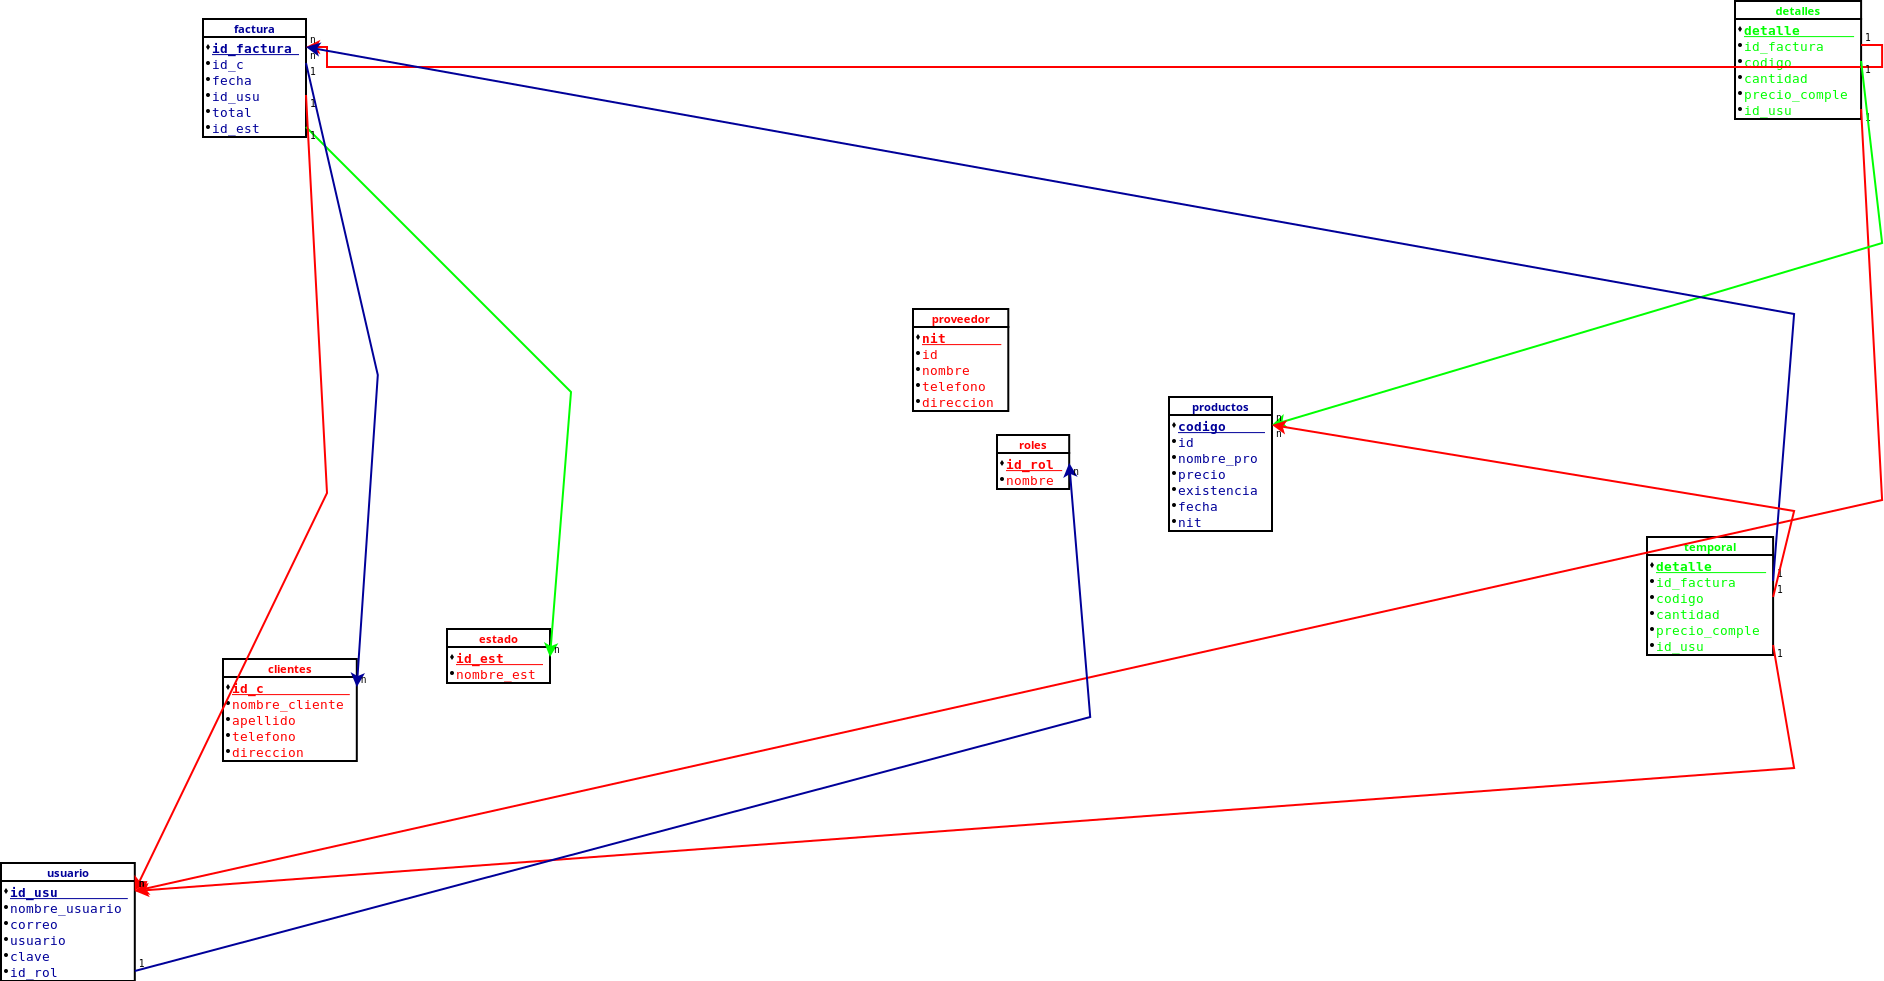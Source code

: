 <?xml version="1.0" encoding="UTF-8"?>
<dia:diagram xmlns:dia="http://www.lysator.liu.se/~alla/dia/">
   <dia:layer name="Background" visible="true" active="true">
      <dia:object type="Database - Table" version="0" id="1"><dia:attribute name="obj_pos">
                <dia:point val="11.1,47"/>
            </dia:attribute>
            <dia:attribute name="obj_bb">
                <dia:rectangle val="11.1,47;9.97,9.2"/>
            </dia:attribute>
            <dia:attribute name="meta">
                <dia:composite type="dict"/>
            </dia:attribute>
            <dia:attribute name="elem_corner">
                <dia:point val="11.1,47"/>
            </dia:attribute>
            <dia:attribute name="elem_width">
                <dia:real val="5.92"/>
            </dia:attribute>
            <dia:attribute name="elem_height">
                <dia:real val="3.5"/>
            </dia:attribute>
            <dia:attribute name="text_colour">
                <dia:color val="#FF0000"/>
            </dia:attribute>
            <dia:attribute name="line_colour">
                <dia:color val="#000000"/>
            </dia:attribute>
            <dia:attribute name="fill_colour">
                <dia:color val="#ffffff"/>
            </dia:attribute>
            <dia:attribute name="line_width">
                <dia:real val="0.1"/>
            </dia:attribute>
            <dia:attribute name="name">
                <dia:string>#clientes#</dia:string>
            </dia:attribute>
            <dia:attribute name="comment">
                <dia:string>##</dia:string>
            </dia:attribute>
            <dia:attribute name="visible_comment">
                <dia:boolean val="false"/>
            </dia:attribute>
            <dia:attribute name="tagging_comment">
                <dia:boolean val="false"/>
            </dia:attribute>
            <dia:attribute name="underline_primary_key">
                <dia:boolean val="true"/>
            </dia:attribute>
            <dia:attribute name="bold_primary_keys">
                <dia:boolean val="true"/>
            </dia:attribute>
            <dia:attribute name="normal_font">
                <dia:font family="monospace" style="0" name="Courier"/>
            </dia:attribute>
            <dia:attribute name="name_font">
                <dia:font family="sans" style="80" name="Helvetica-Bold"/>
            </dia:attribute>
            <dia:attribute name="comment_font">
                <dia:font family="sans" style="0" name="Helvetica"/>
            </dia:attribute>
            <dia:attribute name="normal_font_height">
                <dia:real val="0.8"/>
            </dia:attribute>
            <dia:attribute name="name_font_height">
                <dia:real val="0.7"/>
            </dia:attribute>
            <dia:attribute name="comment_font_height">
                <dia:real val="0.7"/>
            </dia:attribute>         <dia:attribute name="attributes"><dia:composite type="table_attribute">
                    <dia:attribute name="name">
                <dia:string>#id_c#</dia:string>
                </dia:attribute>
                <dia:attribute name="type">
                    <dia:string>##</dia:string>
                </dia:attribute>
                    <dia:attribute name="comment">
                <dia:string>##</dia:string>
                </dia:attribute><dia:attribute name="primary_key">
                    <dia:boolean val="true"/>
                </dia:attribute>
                <dia:attribute name="nullable">
                    <dia:boolean val="false"/>
                </dia:attribute>
                <dia:attribute name="unique">
                    <dia:boolean val="true"/>
                </dia:attribute>
                </dia:composite><dia:composite type="table_attribute">
                    <dia:attribute name="name">
                <dia:string>#nombre_cliente#</dia:string>
                </dia:attribute>
                <dia:attribute name="type">
                    <dia:string>##</dia:string>
                </dia:attribute>
                    <dia:attribute name="comment">
                <dia:string>##</dia:string>
                </dia:attribute><dia:attribute name="primary_key">
                    <dia:boolean val="false"/>
                </dia:attribute>
                <dia:attribute name="nullable">
                    <dia:boolean val="false"/>
                </dia:attribute>
                <dia:attribute name="unique">
                    <dia:boolean val="false"/>
                </dia:attribute>
                </dia:composite><dia:composite type="table_attribute">
                    <dia:attribute name="name">
                <dia:string>#apellido#</dia:string>
                </dia:attribute>
                <dia:attribute name="type">
                    <dia:string>##</dia:string>
                </dia:attribute>
                    <dia:attribute name="comment">
                <dia:string>##</dia:string>
                </dia:attribute><dia:attribute name="primary_key">
                    <dia:boolean val="false"/>
                </dia:attribute>
                <dia:attribute name="nullable">
                    <dia:boolean val="false"/>
                </dia:attribute>
                <dia:attribute name="unique">
                    <dia:boolean val="false"/>
                </dia:attribute>
                </dia:composite><dia:composite type="table_attribute">
                    <dia:attribute name="name">
                <dia:string>#telefono#</dia:string>
                </dia:attribute>
                <dia:attribute name="type">
                    <dia:string>##</dia:string>
                </dia:attribute>
                    <dia:attribute name="comment">
                <dia:string>##</dia:string>
                </dia:attribute><dia:attribute name="primary_key">
                    <dia:boolean val="false"/>
                </dia:attribute>
                <dia:attribute name="nullable">
                    <dia:boolean val="false"/>
                </dia:attribute>
                <dia:attribute name="unique">
                    <dia:boolean val="false"/>
                </dia:attribute>
                </dia:composite><dia:composite type="table_attribute">
                    <dia:attribute name="name">
                <dia:string>#direccion#</dia:string>
                </dia:attribute>
                <dia:attribute name="type">
                    <dia:string>##</dia:string>
                </dia:attribute>
                    <dia:attribute name="comment">
                <dia:string>##</dia:string>
                </dia:attribute><dia:attribute name="primary_key">
                    <dia:boolean val="false"/>
                </dia:attribute>
                <dia:attribute name="nullable">
                    <dia:boolean val="false"/>
                </dia:attribute>
                <dia:attribute name="unique">
                    <dia:boolean val="false"/>
                </dia:attribute>
                </dia:composite></dia:attribute>
      </dia:object>
      <dia:object type="Database - Table" version="0" id="2"><dia:attribute name="obj_pos">
                <dia:point val="86.7,14.1"/>
            </dia:attribute>
            <dia:attribute name="obj_bb">
                <dia:rectangle val="86.7,14.1;9.97,9.2"/>
            </dia:attribute>
            <dia:attribute name="meta">
                <dia:composite type="dict"/>
            </dia:attribute>
            <dia:attribute name="elem_corner">
                <dia:point val="86.7,14.1"/>
            </dia:attribute>
            <dia:attribute name="elem_width">
                <dia:real val="5.92"/>
            </dia:attribute>
            <dia:attribute name="elem_height">
                <dia:real val="3.5"/>
            </dia:attribute>
            <dia:attribute name="text_colour">
                <dia:color val="#00FF00"/>
            </dia:attribute>
            <dia:attribute name="line_colour">
                <dia:color val="#000000"/>
            </dia:attribute>
            <dia:attribute name="fill_colour">
                <dia:color val="#ffffff"/>
            </dia:attribute>
            <dia:attribute name="line_width">
                <dia:real val="0.1"/>
            </dia:attribute>
            <dia:attribute name="name">
                <dia:string>#detalles#</dia:string>
            </dia:attribute>
            <dia:attribute name="comment">
                <dia:string>##</dia:string>
            </dia:attribute>
            <dia:attribute name="visible_comment">
                <dia:boolean val="false"/>
            </dia:attribute>
            <dia:attribute name="tagging_comment">
                <dia:boolean val="false"/>
            </dia:attribute>
            <dia:attribute name="underline_primary_key">
                <dia:boolean val="true"/>
            </dia:attribute>
            <dia:attribute name="bold_primary_keys">
                <dia:boolean val="true"/>
            </dia:attribute>
            <dia:attribute name="normal_font">
                <dia:font family="monospace" style="0" name="Courier"/>
            </dia:attribute>
            <dia:attribute name="name_font">
                <dia:font family="sans" style="80" name="Helvetica-Bold"/>
            </dia:attribute>
            <dia:attribute name="comment_font">
                <dia:font family="sans" style="0" name="Helvetica"/>
            </dia:attribute>
            <dia:attribute name="normal_font_height">
                <dia:real val="0.8"/>
            </dia:attribute>
            <dia:attribute name="name_font_height">
                <dia:real val="0.7"/>
            </dia:attribute>
            <dia:attribute name="comment_font_height">
                <dia:real val="0.7"/>
            </dia:attribute>         <dia:attribute name="attributes"><dia:composite type="table_attribute">
                    <dia:attribute name="name">
                <dia:string>#detalle#</dia:string>
                </dia:attribute>
                <dia:attribute name="type">
                    <dia:string>##</dia:string>
                </dia:attribute>
                    <dia:attribute name="comment">
                <dia:string>##</dia:string>
                </dia:attribute><dia:attribute name="primary_key">
                    <dia:boolean val="true"/>
                </dia:attribute>
                <dia:attribute name="nullable">
                    <dia:boolean val="false"/>
                </dia:attribute>
                <dia:attribute name="unique">
                    <dia:boolean val="true"/>
                </dia:attribute>
                </dia:composite><dia:composite type="table_attribute">
                    <dia:attribute name="name">
                <dia:string>#id_factura#</dia:string>
                </dia:attribute>
                <dia:attribute name="type">
                    <dia:string>##</dia:string>
                </dia:attribute>
                    <dia:attribute name="comment">
                <dia:string>##</dia:string>
                </dia:attribute><dia:attribute name="primary_key">
                    <dia:boolean val="false"/>
                </dia:attribute>
                <dia:attribute name="nullable">
                    <dia:boolean val="false"/>
                </dia:attribute>
                <dia:attribute name="unique">
                    <dia:boolean val="false"/>
                </dia:attribute>
                </dia:composite><dia:composite type="table_attribute">
                    <dia:attribute name="name">
                <dia:string>#codigo#</dia:string>
                </dia:attribute>
                <dia:attribute name="type">
                    <dia:string>##</dia:string>
                </dia:attribute>
                    <dia:attribute name="comment">
                <dia:string>##</dia:string>
                </dia:attribute><dia:attribute name="primary_key">
                    <dia:boolean val="false"/>
                </dia:attribute>
                <dia:attribute name="nullable">
                    <dia:boolean val="false"/>
                </dia:attribute>
                <dia:attribute name="unique">
                    <dia:boolean val="false"/>
                </dia:attribute>
                </dia:composite><dia:composite type="table_attribute">
                    <dia:attribute name="name">
                <dia:string>#cantidad#</dia:string>
                </dia:attribute>
                <dia:attribute name="type">
                    <dia:string>##</dia:string>
                </dia:attribute>
                    <dia:attribute name="comment">
                <dia:string>##</dia:string>
                </dia:attribute><dia:attribute name="primary_key">
                    <dia:boolean val="false"/>
                </dia:attribute>
                <dia:attribute name="nullable">
                    <dia:boolean val="false"/>
                </dia:attribute>
                <dia:attribute name="unique">
                    <dia:boolean val="false"/>
                </dia:attribute>
                </dia:composite><dia:composite type="table_attribute">
                    <dia:attribute name="name">
                <dia:string>#precio_comple#</dia:string>
                </dia:attribute>
                <dia:attribute name="type">
                    <dia:string>##</dia:string>
                </dia:attribute>
                    <dia:attribute name="comment">
                <dia:string>##</dia:string>
                </dia:attribute><dia:attribute name="primary_key">
                    <dia:boolean val="false"/>
                </dia:attribute>
                <dia:attribute name="nullable">
                    <dia:boolean val="false"/>
                </dia:attribute>
                <dia:attribute name="unique">
                    <dia:boolean val="false"/>
                </dia:attribute>
                </dia:composite><dia:composite type="table_attribute">
                    <dia:attribute name="name">
                <dia:string>#id_usu#</dia:string>
                </dia:attribute>
                <dia:attribute name="type">
                    <dia:string>##</dia:string>
                </dia:attribute>
                    <dia:attribute name="comment">
                <dia:string>##</dia:string>
                </dia:attribute><dia:attribute name="primary_key">
                    <dia:boolean val="false"/>
                </dia:attribute>
                <dia:attribute name="nullable">
                    <dia:boolean val="false"/>
                </dia:attribute>
                <dia:attribute name="unique">
                    <dia:boolean val="false"/>
                </dia:attribute>
                </dia:composite></dia:attribute>
      </dia:object>
      <dia:object type="Database - Table" version="0" id="3"><dia:attribute name="obj_pos">
                <dia:point val="22.3,45.5"/>
            </dia:attribute>
            <dia:attribute name="obj_bb">
                <dia:rectangle val="22.3,45.5;9.97,9.2"/>
            </dia:attribute>
            <dia:attribute name="meta">
                <dia:composite type="dict"/>
            </dia:attribute>
            <dia:attribute name="elem_corner">
                <dia:point val="22.3,45.5"/>
            </dia:attribute>
            <dia:attribute name="elem_width">
                <dia:real val="5.92"/>
            </dia:attribute>
            <dia:attribute name="elem_height">
                <dia:real val="3.5"/>
            </dia:attribute>
            <dia:attribute name="text_colour">
                <dia:color val="#FF0000"/>
            </dia:attribute>
            <dia:attribute name="line_colour">
                <dia:color val="#000000"/>
            </dia:attribute>
            <dia:attribute name="fill_colour">
                <dia:color val="#ffffff"/>
            </dia:attribute>
            <dia:attribute name="line_width">
                <dia:real val="0.1"/>
            </dia:attribute>
            <dia:attribute name="name">
                <dia:string>#estado#</dia:string>
            </dia:attribute>
            <dia:attribute name="comment">
                <dia:string>##</dia:string>
            </dia:attribute>
            <dia:attribute name="visible_comment">
                <dia:boolean val="false"/>
            </dia:attribute>
            <dia:attribute name="tagging_comment">
                <dia:boolean val="false"/>
            </dia:attribute>
            <dia:attribute name="underline_primary_key">
                <dia:boolean val="true"/>
            </dia:attribute>
            <dia:attribute name="bold_primary_keys">
                <dia:boolean val="true"/>
            </dia:attribute>
            <dia:attribute name="normal_font">
                <dia:font family="monospace" style="0" name="Courier"/>
            </dia:attribute>
            <dia:attribute name="name_font">
                <dia:font family="sans" style="80" name="Helvetica-Bold"/>
            </dia:attribute>
            <dia:attribute name="comment_font">
                <dia:font family="sans" style="0" name="Helvetica"/>
            </dia:attribute>
            <dia:attribute name="normal_font_height">
                <dia:real val="0.8"/>
            </dia:attribute>
            <dia:attribute name="name_font_height">
                <dia:real val="0.7"/>
            </dia:attribute>
            <dia:attribute name="comment_font_height">
                <dia:real val="0.7"/>
            </dia:attribute>         <dia:attribute name="attributes"><dia:composite type="table_attribute">
                    <dia:attribute name="name">
                <dia:string>#id_est#</dia:string>
                </dia:attribute>
                <dia:attribute name="type">
                    <dia:string>##</dia:string>
                </dia:attribute>
                    <dia:attribute name="comment">
                <dia:string>##</dia:string>
                </dia:attribute><dia:attribute name="primary_key">
                    <dia:boolean val="true"/>
                </dia:attribute>
                <dia:attribute name="nullable">
                    <dia:boolean val="false"/>
                </dia:attribute>
                <dia:attribute name="unique">
                    <dia:boolean val="true"/>
                </dia:attribute>
                </dia:composite><dia:composite type="table_attribute">
                    <dia:attribute name="name">
                <dia:string>#nombre_est#</dia:string>
                </dia:attribute>
                <dia:attribute name="type">
                    <dia:string>##</dia:string>
                </dia:attribute>
                    <dia:attribute name="comment">
                <dia:string>##</dia:string>
                </dia:attribute><dia:attribute name="primary_key">
                    <dia:boolean val="false"/>
                </dia:attribute>
                <dia:attribute name="nullable">
                    <dia:boolean val="false"/>
                </dia:attribute>
                <dia:attribute name="unique">
                    <dia:boolean val="false"/>
                </dia:attribute>
                </dia:composite></dia:attribute>
      </dia:object>
      <dia:object type="Database - Table" version="0" id="4"><dia:attribute name="obj_pos">
                <dia:point val="10.1,15"/>
            </dia:attribute>
            <dia:attribute name="obj_bb">
                <dia:rectangle val="10.1,15;9.97,9.2"/>
            </dia:attribute>
            <dia:attribute name="meta">
                <dia:composite type="dict"/>
            </dia:attribute>
            <dia:attribute name="elem_corner">
                <dia:point val="10.1,15"/>
            </dia:attribute>
            <dia:attribute name="elem_width">
                <dia:real val="5.92"/>
            </dia:attribute>
            <dia:attribute name="elem_height">
                <dia:real val="3.5"/>
            </dia:attribute>
            <dia:attribute name="text_colour">
                <dia:color val="#000099"/>
            </dia:attribute>
            <dia:attribute name="line_colour">
                <dia:color val="#000000"/>
            </dia:attribute>
            <dia:attribute name="fill_colour">
                <dia:color val="#ffffff"/>
            </dia:attribute>
            <dia:attribute name="line_width">
                <dia:real val="0.1"/>
            </dia:attribute>
            <dia:attribute name="name">
                <dia:string>#factura#</dia:string>
            </dia:attribute>
            <dia:attribute name="comment">
                <dia:string>##</dia:string>
            </dia:attribute>
            <dia:attribute name="visible_comment">
                <dia:boolean val="false"/>
            </dia:attribute>
            <dia:attribute name="tagging_comment">
                <dia:boolean val="false"/>
            </dia:attribute>
            <dia:attribute name="underline_primary_key">
                <dia:boolean val="true"/>
            </dia:attribute>
            <dia:attribute name="bold_primary_keys">
                <dia:boolean val="true"/>
            </dia:attribute>
            <dia:attribute name="normal_font">
                <dia:font family="monospace" style="0" name="Courier"/>
            </dia:attribute>
            <dia:attribute name="name_font">
                <dia:font family="sans" style="80" name="Helvetica-Bold"/>
            </dia:attribute>
            <dia:attribute name="comment_font">
                <dia:font family="sans" style="0" name="Helvetica"/>
            </dia:attribute>
            <dia:attribute name="normal_font_height">
                <dia:real val="0.8"/>
            </dia:attribute>
            <dia:attribute name="name_font_height">
                <dia:real val="0.7"/>
            </dia:attribute>
            <dia:attribute name="comment_font_height">
                <dia:real val="0.7"/>
            </dia:attribute>         <dia:attribute name="attributes"><dia:composite type="table_attribute">
                    <dia:attribute name="name">
                <dia:string>#id_factura#</dia:string>
                </dia:attribute>
                <dia:attribute name="type">
                    <dia:string>##</dia:string>
                </dia:attribute>
                    <dia:attribute name="comment">
                <dia:string>##</dia:string>
                </dia:attribute><dia:attribute name="primary_key">
                    <dia:boolean val="true"/>
                </dia:attribute>
                <dia:attribute name="nullable">
                    <dia:boolean val="false"/>
                </dia:attribute>
                <dia:attribute name="unique">
                    <dia:boolean val="true"/>
                </dia:attribute>
                </dia:composite><dia:composite type="table_attribute">
                    <dia:attribute name="name">
                <dia:string>#id_c#</dia:string>
                </dia:attribute>
                <dia:attribute name="type">
                    <dia:string>##</dia:string>
                </dia:attribute>
                    <dia:attribute name="comment">
                <dia:string>##</dia:string>
                </dia:attribute><dia:attribute name="primary_key">
                    <dia:boolean val="false"/>
                </dia:attribute>
                <dia:attribute name="nullable">
                    <dia:boolean val="false"/>
                </dia:attribute>
                <dia:attribute name="unique">
                    <dia:boolean val="false"/>
                </dia:attribute>
                </dia:composite><dia:composite type="table_attribute">
                    <dia:attribute name="name">
                <dia:string>#fecha#</dia:string>
                </dia:attribute>
                <dia:attribute name="type">
                    <dia:string>##</dia:string>
                </dia:attribute>
                    <dia:attribute name="comment">
                <dia:string>##</dia:string>
                </dia:attribute><dia:attribute name="primary_key">
                    <dia:boolean val="false"/>
                </dia:attribute>
                <dia:attribute name="nullable">
                    <dia:boolean val="false"/>
                </dia:attribute>
                <dia:attribute name="unique">
                    <dia:boolean val="false"/>
                </dia:attribute>
                </dia:composite><dia:composite type="table_attribute">
                    <dia:attribute name="name">
                <dia:string>#id_usu#</dia:string>
                </dia:attribute>
                <dia:attribute name="type">
                    <dia:string>##</dia:string>
                </dia:attribute>
                    <dia:attribute name="comment">
                <dia:string>##</dia:string>
                </dia:attribute><dia:attribute name="primary_key">
                    <dia:boolean val="false"/>
                </dia:attribute>
                <dia:attribute name="nullable">
                    <dia:boolean val="false"/>
                </dia:attribute>
                <dia:attribute name="unique">
                    <dia:boolean val="false"/>
                </dia:attribute>
                </dia:composite><dia:composite type="table_attribute">
                    <dia:attribute name="name">
                <dia:string>#total#</dia:string>
                </dia:attribute>
                <dia:attribute name="type">
                    <dia:string>##</dia:string>
                </dia:attribute>
                    <dia:attribute name="comment">
                <dia:string>##</dia:string>
                </dia:attribute><dia:attribute name="primary_key">
                    <dia:boolean val="false"/>
                </dia:attribute>
                <dia:attribute name="nullable">
                    <dia:boolean val="false"/>
                </dia:attribute>
                <dia:attribute name="unique">
                    <dia:boolean val="false"/>
                </dia:attribute>
                </dia:composite><dia:composite type="table_attribute">
                    <dia:attribute name="name">
                <dia:string>#id_est#</dia:string>
                </dia:attribute>
                <dia:attribute name="type">
                    <dia:string>##</dia:string>
                </dia:attribute>
                    <dia:attribute name="comment">
                <dia:string>##</dia:string>
                </dia:attribute><dia:attribute name="primary_key">
                    <dia:boolean val="false"/>
                </dia:attribute>
                <dia:attribute name="nullable">
                    <dia:boolean val="false"/>
                </dia:attribute>
                <dia:attribute name="unique">
                    <dia:boolean val="false"/>
                </dia:attribute>
                </dia:composite></dia:attribute>
      </dia:object>
      <dia:object type="Database - Table" version="0" id="5"><dia:attribute name="obj_pos">
                <dia:point val="58.4,33.9"/>
            </dia:attribute>
            <dia:attribute name="obj_bb">
                <dia:rectangle val="58.4,33.9;9.97,9.2"/>
            </dia:attribute>
            <dia:attribute name="meta">
                <dia:composite type="dict"/>
            </dia:attribute>
            <dia:attribute name="elem_corner">
                <dia:point val="58.4,33.9"/>
            </dia:attribute>
            <dia:attribute name="elem_width">
                <dia:real val="5.92"/>
            </dia:attribute>
            <dia:attribute name="elem_height">
                <dia:real val="3.5"/>
            </dia:attribute>
            <dia:attribute name="text_colour">
                <dia:color val="#000099"/>
            </dia:attribute>
            <dia:attribute name="line_colour">
                <dia:color val="#000000"/>
            </dia:attribute>
            <dia:attribute name="fill_colour">
                <dia:color val="#ffffff"/>
            </dia:attribute>
            <dia:attribute name="line_width">
                <dia:real val="0.1"/>
            </dia:attribute>
            <dia:attribute name="name">
                <dia:string>#productos#</dia:string>
            </dia:attribute>
            <dia:attribute name="comment">
                <dia:string>##</dia:string>
            </dia:attribute>
            <dia:attribute name="visible_comment">
                <dia:boolean val="false"/>
            </dia:attribute>
            <dia:attribute name="tagging_comment">
                <dia:boolean val="false"/>
            </dia:attribute>
            <dia:attribute name="underline_primary_key">
                <dia:boolean val="true"/>
            </dia:attribute>
            <dia:attribute name="bold_primary_keys">
                <dia:boolean val="true"/>
            </dia:attribute>
            <dia:attribute name="normal_font">
                <dia:font family="monospace" style="0" name="Courier"/>
            </dia:attribute>
            <dia:attribute name="name_font">
                <dia:font family="sans" style="80" name="Helvetica-Bold"/>
            </dia:attribute>
            <dia:attribute name="comment_font">
                <dia:font family="sans" style="0" name="Helvetica"/>
            </dia:attribute>
            <dia:attribute name="normal_font_height">
                <dia:real val="0.8"/>
            </dia:attribute>
            <dia:attribute name="name_font_height">
                <dia:real val="0.7"/>
            </dia:attribute>
            <dia:attribute name="comment_font_height">
                <dia:real val="0.7"/>
            </dia:attribute>         <dia:attribute name="attributes"><dia:composite type="table_attribute">
                    <dia:attribute name="name">
                <dia:string>#codigo#</dia:string>
                </dia:attribute>
                <dia:attribute name="type">
                    <dia:string>##</dia:string>
                </dia:attribute>
                    <dia:attribute name="comment">
                <dia:string>##</dia:string>
                </dia:attribute><dia:attribute name="primary_key">
                    <dia:boolean val="true"/>
                </dia:attribute>
                <dia:attribute name="nullable">
                    <dia:boolean val="false"/>
                </dia:attribute>
                <dia:attribute name="unique">
                    <dia:boolean val="true"/>
                </dia:attribute>
                </dia:composite><dia:composite type="table_attribute">
                    <dia:attribute name="name">
                <dia:string>#id#</dia:string>
                </dia:attribute>
                <dia:attribute name="type">
                    <dia:string>##</dia:string>
                </dia:attribute>
                    <dia:attribute name="comment">
                <dia:string>##</dia:string>
                </dia:attribute><dia:attribute name="primary_key">
                    <dia:boolean val="false"/>
                </dia:attribute>
                <dia:attribute name="nullable">
                    <dia:boolean val="false"/>
                </dia:attribute>
                <dia:attribute name="unique">
                    <dia:boolean val="false"/>
                </dia:attribute>
                </dia:composite><dia:composite type="table_attribute">
                    <dia:attribute name="name">
                <dia:string>#nombre_pro#</dia:string>
                </dia:attribute>
                <dia:attribute name="type">
                    <dia:string>##</dia:string>
                </dia:attribute>
                    <dia:attribute name="comment">
                <dia:string>##</dia:string>
                </dia:attribute><dia:attribute name="primary_key">
                    <dia:boolean val="false"/>
                </dia:attribute>
                <dia:attribute name="nullable">
                    <dia:boolean val="false"/>
                </dia:attribute>
                <dia:attribute name="unique">
                    <dia:boolean val="false"/>
                </dia:attribute>
                </dia:composite><dia:composite type="table_attribute">
                    <dia:attribute name="name">
                <dia:string>#precio#</dia:string>
                </dia:attribute>
                <dia:attribute name="type">
                    <dia:string>##</dia:string>
                </dia:attribute>
                    <dia:attribute name="comment">
                <dia:string>##</dia:string>
                </dia:attribute><dia:attribute name="primary_key">
                    <dia:boolean val="false"/>
                </dia:attribute>
                <dia:attribute name="nullable">
                    <dia:boolean val="false"/>
                </dia:attribute>
                <dia:attribute name="unique">
                    <dia:boolean val="false"/>
                </dia:attribute>
                </dia:composite><dia:composite type="table_attribute">
                    <dia:attribute name="name">
                <dia:string>#existencia#</dia:string>
                </dia:attribute>
                <dia:attribute name="type">
                    <dia:string>##</dia:string>
                </dia:attribute>
                    <dia:attribute name="comment">
                <dia:string>##</dia:string>
                </dia:attribute><dia:attribute name="primary_key">
                    <dia:boolean val="false"/>
                </dia:attribute>
                <dia:attribute name="nullable">
                    <dia:boolean val="false"/>
                </dia:attribute>
                <dia:attribute name="unique">
                    <dia:boolean val="false"/>
                </dia:attribute>
                </dia:composite><dia:composite type="table_attribute">
                    <dia:attribute name="name">
                <dia:string>#fecha#</dia:string>
                </dia:attribute>
                <dia:attribute name="type">
                    <dia:string>##</dia:string>
                </dia:attribute>
                    <dia:attribute name="comment">
                <dia:string>##</dia:string>
                </dia:attribute><dia:attribute name="primary_key">
                    <dia:boolean val="false"/>
                </dia:attribute>
                <dia:attribute name="nullable">
                    <dia:boolean val="false"/>
                </dia:attribute>
                <dia:attribute name="unique">
                    <dia:boolean val="false"/>
                </dia:attribute>
                </dia:composite><dia:composite type="table_attribute">
                    <dia:attribute name="name">
                <dia:string>#nit#</dia:string>
                </dia:attribute>
                <dia:attribute name="type">
                    <dia:string>##</dia:string>
                </dia:attribute>
                    <dia:attribute name="comment">
                <dia:string>##</dia:string>
                </dia:attribute><dia:attribute name="primary_key">
                    <dia:boolean val="false"/>
                </dia:attribute>
                <dia:attribute name="nullable">
                    <dia:boolean val="false"/>
                </dia:attribute>
                <dia:attribute name="unique">
                    <dia:boolean val="false"/>
                </dia:attribute>
                </dia:composite></dia:attribute>
      </dia:object>
      <dia:object type="Database - Table" version="0" id="6"><dia:attribute name="obj_pos">
                <dia:point val="45.6,29.5"/>
            </dia:attribute>
            <dia:attribute name="obj_bb">
                <dia:rectangle val="45.6,29.5;9.97,9.2"/>
            </dia:attribute>
            <dia:attribute name="meta">
                <dia:composite type="dict"/>
            </dia:attribute>
            <dia:attribute name="elem_corner">
                <dia:point val="45.6,29.5"/>
            </dia:attribute>
            <dia:attribute name="elem_width">
                <dia:real val="5.92"/>
            </dia:attribute>
            <dia:attribute name="elem_height">
                <dia:real val="3.5"/>
            </dia:attribute>
            <dia:attribute name="text_colour">
                <dia:color val="#FF0000"/>
            </dia:attribute>
            <dia:attribute name="line_colour">
                <dia:color val="#000000"/>
            </dia:attribute>
            <dia:attribute name="fill_colour">
                <dia:color val="#ffffff"/>
            </dia:attribute>
            <dia:attribute name="line_width">
                <dia:real val="0.1"/>
            </dia:attribute>
            <dia:attribute name="name">
                <dia:string>#proveedor#</dia:string>
            </dia:attribute>
            <dia:attribute name="comment">
                <dia:string>##</dia:string>
            </dia:attribute>
            <dia:attribute name="visible_comment">
                <dia:boolean val="false"/>
            </dia:attribute>
            <dia:attribute name="tagging_comment">
                <dia:boolean val="false"/>
            </dia:attribute>
            <dia:attribute name="underline_primary_key">
                <dia:boolean val="true"/>
            </dia:attribute>
            <dia:attribute name="bold_primary_keys">
                <dia:boolean val="true"/>
            </dia:attribute>
            <dia:attribute name="normal_font">
                <dia:font family="monospace" style="0" name="Courier"/>
            </dia:attribute>
            <dia:attribute name="name_font">
                <dia:font family="sans" style="80" name="Helvetica-Bold"/>
            </dia:attribute>
            <dia:attribute name="comment_font">
                <dia:font family="sans" style="0" name="Helvetica"/>
            </dia:attribute>
            <dia:attribute name="normal_font_height">
                <dia:real val="0.8"/>
            </dia:attribute>
            <dia:attribute name="name_font_height">
                <dia:real val="0.7"/>
            </dia:attribute>
            <dia:attribute name="comment_font_height">
                <dia:real val="0.7"/>
            </dia:attribute>         <dia:attribute name="attributes"><dia:composite type="table_attribute">
                    <dia:attribute name="name">
                <dia:string>#nit#</dia:string>
                </dia:attribute>
                <dia:attribute name="type">
                    <dia:string>##</dia:string>
                </dia:attribute>
                    <dia:attribute name="comment">
                <dia:string>##</dia:string>
                </dia:attribute><dia:attribute name="primary_key">
                    <dia:boolean val="true"/>
                </dia:attribute>
                <dia:attribute name="nullable">
                    <dia:boolean val="false"/>
                </dia:attribute>
                <dia:attribute name="unique">
                    <dia:boolean val="true"/>
                </dia:attribute>
                </dia:composite><dia:composite type="table_attribute">
                    <dia:attribute name="name">
                <dia:string>#id#</dia:string>
                </dia:attribute>
                <dia:attribute name="type">
                    <dia:string>##</dia:string>
                </dia:attribute>
                    <dia:attribute name="comment">
                <dia:string>##</dia:string>
                </dia:attribute><dia:attribute name="primary_key">
                    <dia:boolean val="false"/>
                </dia:attribute>
                <dia:attribute name="nullable">
                    <dia:boolean val="false"/>
                </dia:attribute>
                <dia:attribute name="unique">
                    <dia:boolean val="false"/>
                </dia:attribute>
                </dia:composite><dia:composite type="table_attribute">
                    <dia:attribute name="name">
                <dia:string>#nombre#</dia:string>
                </dia:attribute>
                <dia:attribute name="type">
                    <dia:string>##</dia:string>
                </dia:attribute>
                    <dia:attribute name="comment">
                <dia:string>##</dia:string>
                </dia:attribute><dia:attribute name="primary_key">
                    <dia:boolean val="false"/>
                </dia:attribute>
                <dia:attribute name="nullable">
                    <dia:boolean val="false"/>
                </dia:attribute>
                <dia:attribute name="unique">
                    <dia:boolean val="false"/>
                </dia:attribute>
                </dia:composite><dia:composite type="table_attribute">
                    <dia:attribute name="name">
                <dia:string>#telefono#</dia:string>
                </dia:attribute>
                <dia:attribute name="type">
                    <dia:string>##</dia:string>
                </dia:attribute>
                    <dia:attribute name="comment">
                <dia:string>##</dia:string>
                </dia:attribute><dia:attribute name="primary_key">
                    <dia:boolean val="false"/>
                </dia:attribute>
                <dia:attribute name="nullable">
                    <dia:boolean val="false"/>
                </dia:attribute>
                <dia:attribute name="unique">
                    <dia:boolean val="false"/>
                </dia:attribute>
                </dia:composite><dia:composite type="table_attribute">
                    <dia:attribute name="name">
                <dia:string>#direccion#</dia:string>
                </dia:attribute>
                <dia:attribute name="type">
                    <dia:string>##</dia:string>
                </dia:attribute>
                    <dia:attribute name="comment">
                <dia:string>##</dia:string>
                </dia:attribute><dia:attribute name="primary_key">
                    <dia:boolean val="false"/>
                </dia:attribute>
                <dia:attribute name="nullable">
                    <dia:boolean val="false"/>
                </dia:attribute>
                <dia:attribute name="unique">
                    <dia:boolean val="false"/>
                </dia:attribute>
                </dia:composite></dia:attribute>
      </dia:object>
      <dia:object type="Database - Table" version="0" id="7"><dia:attribute name="obj_pos">
                <dia:point val="49.8,35.8"/>
            </dia:attribute>
            <dia:attribute name="obj_bb">
                <dia:rectangle val="49.8,35.8;9.97,9.2"/>
            </dia:attribute>
            <dia:attribute name="meta">
                <dia:composite type="dict"/>
            </dia:attribute>
            <dia:attribute name="elem_corner">
                <dia:point val="49.8,35.8"/>
            </dia:attribute>
            <dia:attribute name="elem_width">
                <dia:real val="5.92"/>
            </dia:attribute>
            <dia:attribute name="elem_height">
                <dia:real val="3.5"/>
            </dia:attribute>
            <dia:attribute name="text_colour">
                <dia:color val="#FF0000"/>
            </dia:attribute>
            <dia:attribute name="line_colour">
                <dia:color val="#000000"/>
            </dia:attribute>
            <dia:attribute name="fill_colour">
                <dia:color val="#ffffff"/>
            </dia:attribute>
            <dia:attribute name="line_width">
                <dia:real val="0.1"/>
            </dia:attribute>
            <dia:attribute name="name">
                <dia:string>#roles#</dia:string>
            </dia:attribute>
            <dia:attribute name="comment">
                <dia:string>##</dia:string>
            </dia:attribute>
            <dia:attribute name="visible_comment">
                <dia:boolean val="false"/>
            </dia:attribute>
            <dia:attribute name="tagging_comment">
                <dia:boolean val="false"/>
            </dia:attribute>
            <dia:attribute name="underline_primary_key">
                <dia:boolean val="true"/>
            </dia:attribute>
            <dia:attribute name="bold_primary_keys">
                <dia:boolean val="true"/>
            </dia:attribute>
            <dia:attribute name="normal_font">
                <dia:font family="monospace" style="0" name="Courier"/>
            </dia:attribute>
            <dia:attribute name="name_font">
                <dia:font family="sans" style="80" name="Helvetica-Bold"/>
            </dia:attribute>
            <dia:attribute name="comment_font">
                <dia:font family="sans" style="0" name="Helvetica"/>
            </dia:attribute>
            <dia:attribute name="normal_font_height">
                <dia:real val="0.8"/>
            </dia:attribute>
            <dia:attribute name="name_font_height">
                <dia:real val="0.7"/>
            </dia:attribute>
            <dia:attribute name="comment_font_height">
                <dia:real val="0.7"/>
            </dia:attribute>         <dia:attribute name="attributes"><dia:composite type="table_attribute">
                    <dia:attribute name="name">
                <dia:string>#id_rol#</dia:string>
                </dia:attribute>
                <dia:attribute name="type">
                    <dia:string>##</dia:string>
                </dia:attribute>
                    <dia:attribute name="comment">
                <dia:string>##</dia:string>
                </dia:attribute><dia:attribute name="primary_key">
                    <dia:boolean val="true"/>
                </dia:attribute>
                <dia:attribute name="nullable">
                    <dia:boolean val="false"/>
                </dia:attribute>
                <dia:attribute name="unique">
                    <dia:boolean val="true"/>
                </dia:attribute>
                </dia:composite><dia:composite type="table_attribute">
                    <dia:attribute name="name">
                <dia:string>#nombre#</dia:string>
                </dia:attribute>
                <dia:attribute name="type">
                    <dia:string>##</dia:string>
                </dia:attribute>
                    <dia:attribute name="comment">
                <dia:string>##</dia:string>
                </dia:attribute><dia:attribute name="primary_key">
                    <dia:boolean val="false"/>
                </dia:attribute>
                <dia:attribute name="nullable">
                    <dia:boolean val="false"/>
                </dia:attribute>
                <dia:attribute name="unique">
                    <dia:boolean val="false"/>
                </dia:attribute>
                </dia:composite></dia:attribute>
      </dia:object>
      <dia:object type="Database - Table" version="0" id="8"><dia:attribute name="obj_pos">
                <dia:point val="82.3,40.9"/>
            </dia:attribute>
            <dia:attribute name="obj_bb">
                <dia:rectangle val="82.3,40.9;9.97,9.2"/>
            </dia:attribute>
            <dia:attribute name="meta">
                <dia:composite type="dict"/>
            </dia:attribute>
            <dia:attribute name="elem_corner">
                <dia:point val="82.3,40.9"/>
            </dia:attribute>
            <dia:attribute name="elem_width">
                <dia:real val="5.92"/>
            </dia:attribute>
            <dia:attribute name="elem_height">
                <dia:real val="3.5"/>
            </dia:attribute>
            <dia:attribute name="text_colour">
                <dia:color val="#00FF00"/>
            </dia:attribute>
            <dia:attribute name="line_colour">
                <dia:color val="#000000"/>
            </dia:attribute>
            <dia:attribute name="fill_colour">
                <dia:color val="#ffffff"/>
            </dia:attribute>
            <dia:attribute name="line_width">
                <dia:real val="0.1"/>
            </dia:attribute>
            <dia:attribute name="name">
                <dia:string>#temporal#</dia:string>
            </dia:attribute>
            <dia:attribute name="comment">
                <dia:string>##</dia:string>
            </dia:attribute>
            <dia:attribute name="visible_comment">
                <dia:boolean val="false"/>
            </dia:attribute>
            <dia:attribute name="tagging_comment">
                <dia:boolean val="false"/>
            </dia:attribute>
            <dia:attribute name="underline_primary_key">
                <dia:boolean val="true"/>
            </dia:attribute>
            <dia:attribute name="bold_primary_keys">
                <dia:boolean val="true"/>
            </dia:attribute>
            <dia:attribute name="normal_font">
                <dia:font family="monospace" style="0" name="Courier"/>
            </dia:attribute>
            <dia:attribute name="name_font">
                <dia:font family="sans" style="80" name="Helvetica-Bold"/>
            </dia:attribute>
            <dia:attribute name="comment_font">
                <dia:font family="sans" style="0" name="Helvetica"/>
            </dia:attribute>
            <dia:attribute name="normal_font_height">
                <dia:real val="0.8"/>
            </dia:attribute>
            <dia:attribute name="name_font_height">
                <dia:real val="0.7"/>
            </dia:attribute>
            <dia:attribute name="comment_font_height">
                <dia:real val="0.7"/>
            </dia:attribute>         <dia:attribute name="attributes"><dia:composite type="table_attribute">
                    <dia:attribute name="name">
                <dia:string>#detalle#</dia:string>
                </dia:attribute>
                <dia:attribute name="type">
                    <dia:string>##</dia:string>
                </dia:attribute>
                    <dia:attribute name="comment">
                <dia:string>##</dia:string>
                </dia:attribute><dia:attribute name="primary_key">
                    <dia:boolean val="true"/>
                </dia:attribute>
                <dia:attribute name="nullable">
                    <dia:boolean val="false"/>
                </dia:attribute>
                <dia:attribute name="unique">
                    <dia:boolean val="true"/>
                </dia:attribute>
                </dia:composite><dia:composite type="table_attribute">
                    <dia:attribute name="name">
                <dia:string>#id_factura#</dia:string>
                </dia:attribute>
                <dia:attribute name="type">
                    <dia:string>##</dia:string>
                </dia:attribute>
                    <dia:attribute name="comment">
                <dia:string>##</dia:string>
                </dia:attribute><dia:attribute name="primary_key">
                    <dia:boolean val="false"/>
                </dia:attribute>
                <dia:attribute name="nullable">
                    <dia:boolean val="false"/>
                </dia:attribute>
                <dia:attribute name="unique">
                    <dia:boolean val="false"/>
                </dia:attribute>
                </dia:composite><dia:composite type="table_attribute">
                    <dia:attribute name="name">
                <dia:string>#codigo#</dia:string>
                </dia:attribute>
                <dia:attribute name="type">
                    <dia:string>##</dia:string>
                </dia:attribute>
                    <dia:attribute name="comment">
                <dia:string>##</dia:string>
                </dia:attribute><dia:attribute name="primary_key">
                    <dia:boolean val="false"/>
                </dia:attribute>
                <dia:attribute name="nullable">
                    <dia:boolean val="false"/>
                </dia:attribute>
                <dia:attribute name="unique">
                    <dia:boolean val="false"/>
                </dia:attribute>
                </dia:composite><dia:composite type="table_attribute">
                    <dia:attribute name="name">
                <dia:string>#cantidad#</dia:string>
                </dia:attribute>
                <dia:attribute name="type">
                    <dia:string>##</dia:string>
                </dia:attribute>
                    <dia:attribute name="comment">
                <dia:string>##</dia:string>
                </dia:attribute><dia:attribute name="primary_key">
                    <dia:boolean val="false"/>
                </dia:attribute>
                <dia:attribute name="nullable">
                    <dia:boolean val="false"/>
                </dia:attribute>
                <dia:attribute name="unique">
                    <dia:boolean val="false"/>
                </dia:attribute>
                </dia:composite><dia:composite type="table_attribute">
                    <dia:attribute name="name">
                <dia:string>#precio_comple#</dia:string>
                </dia:attribute>
                <dia:attribute name="type">
                    <dia:string>##</dia:string>
                </dia:attribute>
                    <dia:attribute name="comment">
                <dia:string>##</dia:string>
                </dia:attribute><dia:attribute name="primary_key">
                    <dia:boolean val="false"/>
                </dia:attribute>
                <dia:attribute name="nullable">
                    <dia:boolean val="false"/>
                </dia:attribute>
                <dia:attribute name="unique">
                    <dia:boolean val="false"/>
                </dia:attribute>
                </dia:composite><dia:composite type="table_attribute">
                    <dia:attribute name="name">
                <dia:string>#id_usu#</dia:string>
                </dia:attribute>
                <dia:attribute name="type">
                    <dia:string>##</dia:string>
                </dia:attribute>
                    <dia:attribute name="comment">
                <dia:string>##</dia:string>
                </dia:attribute><dia:attribute name="primary_key">
                    <dia:boolean val="false"/>
                </dia:attribute>
                <dia:attribute name="nullable">
                    <dia:boolean val="false"/>
                </dia:attribute>
                <dia:attribute name="unique">
                    <dia:boolean val="false"/>
                </dia:attribute>
                </dia:composite></dia:attribute>
      </dia:object>
      <dia:object type="Database - Table" version="0" id="9"><dia:attribute name="obj_pos">
                <dia:point val="0,57.2"/>
            </dia:attribute>
            <dia:attribute name="obj_bb">
                <dia:rectangle val="0,57.2;9.97,9.2"/>
            </dia:attribute>
            <dia:attribute name="meta">
                <dia:composite type="dict"/>
            </dia:attribute>
            <dia:attribute name="elem_corner">
                <dia:point val="0,57.2"/>
            </dia:attribute>
            <dia:attribute name="elem_width">
                <dia:real val="5.92"/>
            </dia:attribute>
            <dia:attribute name="elem_height">
                <dia:real val="3.5"/>
            </dia:attribute>
            <dia:attribute name="text_colour">
                <dia:color val="#000099"/>
            </dia:attribute>
            <dia:attribute name="line_colour">
                <dia:color val="#000000"/>
            </dia:attribute>
            <dia:attribute name="fill_colour">
                <dia:color val="#ffffff"/>
            </dia:attribute>
            <dia:attribute name="line_width">
                <dia:real val="0.1"/>
            </dia:attribute>
            <dia:attribute name="name">
                <dia:string>#usuario#</dia:string>
            </dia:attribute>
            <dia:attribute name="comment">
                <dia:string>##</dia:string>
            </dia:attribute>
            <dia:attribute name="visible_comment">
                <dia:boolean val="false"/>
            </dia:attribute>
            <dia:attribute name="tagging_comment">
                <dia:boolean val="false"/>
            </dia:attribute>
            <dia:attribute name="underline_primary_key">
                <dia:boolean val="true"/>
            </dia:attribute>
            <dia:attribute name="bold_primary_keys">
                <dia:boolean val="true"/>
            </dia:attribute>
            <dia:attribute name="normal_font">
                <dia:font family="monospace" style="0" name="Courier"/>
            </dia:attribute>
            <dia:attribute name="name_font">
                <dia:font family="sans" style="80" name="Helvetica-Bold"/>
            </dia:attribute>
            <dia:attribute name="comment_font">
                <dia:font family="sans" style="0" name="Helvetica"/>
            </dia:attribute>
            <dia:attribute name="normal_font_height">
                <dia:real val="0.8"/>
            </dia:attribute>
            <dia:attribute name="name_font_height">
                <dia:real val="0.7"/>
            </dia:attribute>
            <dia:attribute name="comment_font_height">
                <dia:real val="0.7"/>
            </dia:attribute>         <dia:attribute name="attributes"><dia:composite type="table_attribute">
                    <dia:attribute name="name">
                <dia:string>#id_usu#</dia:string>
                </dia:attribute>
                <dia:attribute name="type">
                    <dia:string>##</dia:string>
                </dia:attribute>
                    <dia:attribute name="comment">
                <dia:string>##</dia:string>
                </dia:attribute><dia:attribute name="primary_key">
                    <dia:boolean val="true"/>
                </dia:attribute>
                <dia:attribute name="nullable">
                    <dia:boolean val="false"/>
                </dia:attribute>
                <dia:attribute name="unique">
                    <dia:boolean val="true"/>
                </dia:attribute>
                </dia:composite><dia:composite type="table_attribute">
                    <dia:attribute name="name">
                <dia:string>#nombre_usuario#</dia:string>
                </dia:attribute>
                <dia:attribute name="type">
                    <dia:string>##</dia:string>
                </dia:attribute>
                    <dia:attribute name="comment">
                <dia:string>##</dia:string>
                </dia:attribute><dia:attribute name="primary_key">
                    <dia:boolean val="false"/>
                </dia:attribute>
                <dia:attribute name="nullable">
                    <dia:boolean val="false"/>
                </dia:attribute>
                <dia:attribute name="unique">
                    <dia:boolean val="false"/>
                </dia:attribute>
                </dia:composite><dia:composite type="table_attribute">
                    <dia:attribute name="name">
                <dia:string>#correo#</dia:string>
                </dia:attribute>
                <dia:attribute name="type">
                    <dia:string>##</dia:string>
                </dia:attribute>
                    <dia:attribute name="comment">
                <dia:string>##</dia:string>
                </dia:attribute><dia:attribute name="primary_key">
                    <dia:boolean val="false"/>
                </dia:attribute>
                <dia:attribute name="nullable">
                    <dia:boolean val="false"/>
                </dia:attribute>
                <dia:attribute name="unique">
                    <dia:boolean val="false"/>
                </dia:attribute>
                </dia:composite><dia:composite type="table_attribute">
                    <dia:attribute name="name">
                <dia:string>#usuario#</dia:string>
                </dia:attribute>
                <dia:attribute name="type">
                    <dia:string>##</dia:string>
                </dia:attribute>
                    <dia:attribute name="comment">
                <dia:string>##</dia:string>
                </dia:attribute><dia:attribute name="primary_key">
                    <dia:boolean val="false"/>
                </dia:attribute>
                <dia:attribute name="nullable">
                    <dia:boolean val="false"/>
                </dia:attribute>
                <dia:attribute name="unique">
                    <dia:boolean val="false"/>
                </dia:attribute>
                </dia:composite><dia:composite type="table_attribute">
                    <dia:attribute name="name">
                <dia:string>#clave#</dia:string>
                </dia:attribute>
                <dia:attribute name="type">
                    <dia:string>##</dia:string>
                </dia:attribute>
                    <dia:attribute name="comment">
                <dia:string>##</dia:string>
                </dia:attribute><dia:attribute name="primary_key">
                    <dia:boolean val="false"/>
                </dia:attribute>
                <dia:attribute name="nullable">
                    <dia:boolean val="false"/>
                </dia:attribute>
                <dia:attribute name="unique">
                    <dia:boolean val="false"/>
                </dia:attribute>
                </dia:composite><dia:composite type="table_attribute">
                    <dia:attribute name="name">
                <dia:string>#id_rol#</dia:string>
                </dia:attribute>
                <dia:attribute name="type">
                    <dia:string>##</dia:string>
                </dia:attribute>
                    <dia:attribute name="comment">
                <dia:string>##</dia:string>
                </dia:attribute><dia:attribute name="primary_key">
                    <dia:boolean val="false"/>
                </dia:attribute>
                <dia:attribute name="nullable">
                    <dia:boolean val="false"/>
                </dia:attribute>
                <dia:attribute name="unique">
                    <dia:boolean val="false"/>
                </dia:attribute>
                </dia:composite></dia:attribute>
      </dia:object>
<dia:object type="Database - Reference" version="0" id="10">
            <dia:attribute name="obj_pos">
                <dia:point val="3.27,18.92"/>
            </dia:attribute>
            <dia:attribute name="obj_bb">
                <dia:rectangle val="2.27,8.717;17.768,18.92"/>
            </dia:attribute>
            <dia:attribute name="meta">
                <dia:composite type="dict"/>
            </dia:attribute>
            <dia:attribute name="orth_points">
                <dia:point val="3.27,18.92"/>
                <dia:point val="2.27,18.92"/>
                <dia:point val="2.27,14.129"/>
                <dia:point val="17.768,14.129"/>
                <dia:point val="17.768,9.338"/>
                <dia:point val="16.768,9.338"/>
            </dia:attribute>
            <dia:attribute name="orth_orient">
                <dia:enum val="0"/>
                <dia:enum val="1"/>
                <dia:enum val="0"/>
                <dia:enum val="1"/>
                <dia:enum val="0"/>
            </dia:attribute>
            <dia:attribute name="orth_autoroute">
                <dia:boolean val="true"/>
            </dia:attribute>
            <dia:attribute name="text_colour">
                <dia:color val="#000000"/>
            </dia:attribute>
            <dia:attribute name="line_colour">
                <dia:color val="#FF0000"/>
            </dia:attribute>
            <dia:attribute name="line_width">
                <dia:real val="0.1"/>
            </dia:attribute>
            <dia:attribute name="line_style">
                <dia:enum val="0"/>
                <dia:real val="1"/>
            </dia:attribute>
            <dia:attribute name="corner_radius">
                <dia:real val="0"/>
            </dia:attribute>
            <dia:attribute name="end_arrow">
                <dia:enum val="22"/>
            </dia:attribute>
            <dia:attribute name="end_arrow_length">
                <dia:real val="0.5"/>
            </dia:attribute>
            <dia:attribute name="end_arrow_width">
                <dia:real val="0.5"/>
            </dia:attribute>
            <dia:attribute name="start_point_desc">
                <dia:string>#1#</dia:string>
            </dia:attribute>
            <dia:attribute name="end_point_desc">
                <dia:string>#n#</dia:string>
            </dia:attribute>
            <dia:attribute name="normal_font">
                <dia:font family="monospace" style="0" name="Courier"/>
            </dia:attribute>
            <dia:attribute name="normal_font_height">
                <dia:real val="0.6"/>
            </dia:attribute>
            <dia:connections>
                <dia:connection handle="0" to="2" connection="15"/>
                <dia:connection handle="1" to="4" connection="13"/>
            </dia:connections>
            </dia:object><dia:object type="Database - Reference" version="0" id="11">
            <dia:attribute name="obj_pos">
                <dia:point val="3.27,18.92"/>
            </dia:attribute>
            <dia:attribute name="obj_bb">
                <dia:rectangle val="2.27,8.717;17.768,18.92"/>
            </dia:attribute>
            <dia:attribute name="meta">
                <dia:composite type="dict"/>
            </dia:attribute>
            <dia:attribute name="orth_points">
                <dia:point val="3.27,18.92"/>
                <dia:point val="2.27,18.92"/>
                <dia:point val="2.27,14.129"/>
                <dia:point val="17.768,14.129"/>
                <dia:point val="17.768,9.338"/>
                <dia:point val="16.768,9.338"/>
            </dia:attribute>
            <dia:attribute name="orth_orient">
                <dia:enum val="0"/>
                <dia:enum val="1"/>
                <dia:enum val="0"/>
                <dia:enum val="1"/>
                <dia:enum val="0"/>
            </dia:attribute>
            <dia:attribute name="orth_autoroute">
                <dia:boolean val="true"/>
            </dia:attribute>
            <dia:attribute name="text_colour">
                <dia:color val="#000000"/>
            </dia:attribute>
            <dia:attribute name="line_colour">
                <dia:color val="#FF0000"/>
            </dia:attribute>
            <dia:attribute name="line_width">
                <dia:real val="0.1"/>
            </dia:attribute>
            <dia:attribute name="line_style">
                <dia:enum val="0"/>
                <dia:real val="1"/>
            </dia:attribute>
            <dia:attribute name="corner_radius">
                <dia:real val="0"/>
            </dia:attribute>
            <dia:attribute name="end_arrow">
                <dia:enum val="22"/>
            </dia:attribute>
            <dia:attribute name="end_arrow_length">
                <dia:real val="0.5"/>
            </dia:attribute>
            <dia:attribute name="end_arrow_width">
                <dia:real val="0.5"/>
            </dia:attribute>
            <dia:attribute name="start_point_desc">
                <dia:string>#1#</dia:string>
            </dia:attribute>
            <dia:attribute name="end_point_desc">
                <dia:string>#n#</dia:string>
            </dia:attribute>
            <dia:attribute name="normal_font">
                <dia:font family="monospace" style="0" name="Courier"/>
            </dia:attribute>
            <dia:attribute name="normal_font_height">
                <dia:real val="0.6"/>
            </dia:attribute>
            <dia:connections>
                <dia:connection handle="0" to="2" connection="23"/>
                <dia:connection handle="1" to="9" connection="13"/>
            </dia:connections>
            </dia:object><dia:object type="Database - Reference" version="0" id="12">
            <dia:attribute name="obj_pos">
                <dia:point val="3.27,18.92"/>
            </dia:attribute>
            <dia:attribute name="obj_bb">
                <dia:rectangle val="2.27,8.717;17.768,18.92"/>
            </dia:attribute>
            <dia:attribute name="meta">
                <dia:composite type="dict"/>
            </dia:attribute>
            <dia:attribute name="orth_points">
                <dia:point val="3.27,18.92"/>
                <dia:point val="2.27,18.92"/>
                <dia:point val="2.27,14.129"/>
                <dia:point val="17.768,14.129"/>
                <dia:point val="17.768,9.338"/>
                <dia:point val="16.768,9.338"/>
            </dia:attribute>
            <dia:attribute name="orth_orient">
                <dia:enum val="0"/>
                <dia:enum val="1"/>
                <dia:enum val="0"/>
                <dia:enum val="1"/>
                <dia:enum val="0"/>
            </dia:attribute>
            <dia:attribute name="orth_autoroute">
                <dia:boolean val="true"/>
            </dia:attribute>
            <dia:attribute name="text_colour">
                <dia:color val="#000000"/>
            </dia:attribute>
            <dia:attribute name="line_colour">
                <dia:color val="#00FF00"/>
            </dia:attribute>
            <dia:attribute name="line_width">
                <dia:real val="0.1"/>
            </dia:attribute>
            <dia:attribute name="line_style">
                <dia:enum val="0"/>
                <dia:real val="1"/>
            </dia:attribute>
            <dia:attribute name="corner_radius">
                <dia:real val="0"/>
            </dia:attribute>
            <dia:attribute name="end_arrow">
                <dia:enum val="22"/>
            </dia:attribute>
            <dia:attribute name="end_arrow_length">
                <dia:real val="0.5"/>
            </dia:attribute>
            <dia:attribute name="end_arrow_width">
                <dia:real val="0.5"/>
            </dia:attribute>
            <dia:attribute name="start_point_desc">
                <dia:string>#1#</dia:string>
            </dia:attribute>
            <dia:attribute name="end_point_desc">
                <dia:string>#n#</dia:string>
            </dia:attribute>
            <dia:attribute name="normal_font">
                <dia:font family="monospace" style="0" name="Courier"/>
            </dia:attribute>
            <dia:attribute name="normal_font_height">
                <dia:real val="0.6"/>
            </dia:attribute>
            <dia:connections>
                <dia:connection handle="0" to="2" connection="17"/>
                <dia:connection handle="1" to="5" connection="13"/>
            </dia:connections>
            </dia:object><dia:object type="Database - Reference" version="0" id="13">
            <dia:attribute name="obj_pos">
                <dia:point val="3.27,18.92"/>
            </dia:attribute>
            <dia:attribute name="obj_bb">
                <dia:rectangle val="2.27,8.717;17.768,18.92"/>
            </dia:attribute>
            <dia:attribute name="meta">
                <dia:composite type="dict"/>
            </dia:attribute>
            <dia:attribute name="orth_points">
                <dia:point val="3.27,18.92"/>
                <dia:point val="2.27,18.92"/>
                <dia:point val="2.27,14.129"/>
                <dia:point val="17.768,14.129"/>
                <dia:point val="17.768,9.338"/>
                <dia:point val="16.768,9.338"/>
            </dia:attribute>
            <dia:attribute name="orth_orient">
                <dia:enum val="0"/>
                <dia:enum val="1"/>
                <dia:enum val="0"/>
                <dia:enum val="1"/>
                <dia:enum val="0"/>
            </dia:attribute>
            <dia:attribute name="orth_autoroute">
                <dia:boolean val="true"/>
            </dia:attribute>
            <dia:attribute name="text_colour">
                <dia:color val="#000000"/>
            </dia:attribute>
            <dia:attribute name="line_colour">
                <dia:color val="#00FF00"/>
            </dia:attribute>
            <dia:attribute name="line_width">
                <dia:real val="0.1"/>
            </dia:attribute>
            <dia:attribute name="line_style">
                <dia:enum val="0"/>
                <dia:real val="1"/>
            </dia:attribute>
            <dia:attribute name="corner_radius">
                <dia:real val="0"/>
            </dia:attribute>
            <dia:attribute name="end_arrow">
                <dia:enum val="22"/>
            </dia:attribute>
            <dia:attribute name="end_arrow_length">
                <dia:real val="0.5"/>
            </dia:attribute>
            <dia:attribute name="end_arrow_width">
                <dia:real val="0.5"/>
            </dia:attribute>
            <dia:attribute name="start_point_desc">
                <dia:string>#1#</dia:string>
            </dia:attribute>
            <dia:attribute name="end_point_desc">
                <dia:string>#n#</dia:string>
            </dia:attribute>
            <dia:attribute name="normal_font">
                <dia:font family="monospace" style="0" name="Courier"/>
            </dia:attribute>
            <dia:attribute name="normal_font_height">
                <dia:real val="0.6"/>
            </dia:attribute>
            <dia:connections>
                <dia:connection handle="0" to="4" connection="23"/>
                <dia:connection handle="1" to="3" connection="13"/>
            </dia:connections>
            </dia:object><dia:object type="Database - Reference" version="0" id="14">
            <dia:attribute name="obj_pos">
                <dia:point val="3.27,18.92"/>
            </dia:attribute>
            <dia:attribute name="obj_bb">
                <dia:rectangle val="2.27,8.717;17.768,18.92"/>
            </dia:attribute>
            <dia:attribute name="meta">
                <dia:composite type="dict"/>
            </dia:attribute>
            <dia:attribute name="orth_points">
                <dia:point val="3.27,18.92"/>
                <dia:point val="2.27,18.92"/>
                <dia:point val="2.27,14.129"/>
                <dia:point val="17.768,14.129"/>
                <dia:point val="17.768,9.338"/>
                <dia:point val="16.768,9.338"/>
            </dia:attribute>
            <dia:attribute name="orth_orient">
                <dia:enum val="0"/>
                <dia:enum val="1"/>
                <dia:enum val="0"/>
                <dia:enum val="1"/>
                <dia:enum val="0"/>
            </dia:attribute>
            <dia:attribute name="orth_autoroute">
                <dia:boolean val="true"/>
            </dia:attribute>
            <dia:attribute name="text_colour">
                <dia:color val="#000000"/>
            </dia:attribute>
            <dia:attribute name="line_colour">
                <dia:color val="#000099"/>
            </dia:attribute>
            <dia:attribute name="line_width">
                <dia:real val="0.1"/>
            </dia:attribute>
            <dia:attribute name="line_style">
                <dia:enum val="0"/>
                <dia:real val="1"/>
            </dia:attribute>
            <dia:attribute name="corner_radius">
                <dia:real val="0"/>
            </dia:attribute>
            <dia:attribute name="end_arrow">
                <dia:enum val="22"/>
            </dia:attribute>
            <dia:attribute name="end_arrow_length">
                <dia:real val="0.5"/>
            </dia:attribute>
            <dia:attribute name="end_arrow_width">
                <dia:real val="0.5"/>
            </dia:attribute>
            <dia:attribute name="start_point_desc">
                <dia:string>#1#</dia:string>
            </dia:attribute>
            <dia:attribute name="end_point_desc">
                <dia:string>#n#</dia:string>
            </dia:attribute>
            <dia:attribute name="normal_font">
                <dia:font family="monospace" style="0" name="Courier"/>
            </dia:attribute>
            <dia:attribute name="normal_font_height">
                <dia:real val="0.6"/>
            </dia:attribute>
            <dia:connections>
                <dia:connection handle="0" to="4" connection="15"/>
                <dia:connection handle="1" to="1" connection="13"/>
            </dia:connections>
            </dia:object><dia:object type="Database - Reference" version="0" id="15">
            <dia:attribute name="obj_pos">
                <dia:point val="3.27,18.92"/>
            </dia:attribute>
            <dia:attribute name="obj_bb">
                <dia:rectangle val="2.27,8.717;17.768,18.92"/>
            </dia:attribute>
            <dia:attribute name="meta">
                <dia:composite type="dict"/>
            </dia:attribute>
            <dia:attribute name="orth_points">
                <dia:point val="3.27,18.92"/>
                <dia:point val="2.27,18.92"/>
                <dia:point val="2.27,14.129"/>
                <dia:point val="17.768,14.129"/>
                <dia:point val="17.768,9.338"/>
                <dia:point val="16.768,9.338"/>
            </dia:attribute>
            <dia:attribute name="orth_orient">
                <dia:enum val="0"/>
                <dia:enum val="1"/>
                <dia:enum val="0"/>
                <dia:enum val="1"/>
                <dia:enum val="0"/>
            </dia:attribute>
            <dia:attribute name="orth_autoroute">
                <dia:boolean val="true"/>
            </dia:attribute>
            <dia:attribute name="text_colour">
                <dia:color val="#000000"/>
            </dia:attribute>
            <dia:attribute name="line_colour">
                <dia:color val="#FF0000"/>
            </dia:attribute>
            <dia:attribute name="line_width">
                <dia:real val="0.1"/>
            </dia:attribute>
            <dia:attribute name="line_style">
                <dia:enum val="0"/>
                <dia:real val="1"/>
            </dia:attribute>
            <dia:attribute name="corner_radius">
                <dia:real val="0"/>
            </dia:attribute>
            <dia:attribute name="end_arrow">
                <dia:enum val="22"/>
            </dia:attribute>
            <dia:attribute name="end_arrow_length">
                <dia:real val="0.5"/>
            </dia:attribute>
            <dia:attribute name="end_arrow_width">
                <dia:real val="0.5"/>
            </dia:attribute>
            <dia:attribute name="start_point_desc">
                <dia:string>#1#</dia:string>
            </dia:attribute>
            <dia:attribute name="end_point_desc">
                <dia:string>#n#</dia:string>
            </dia:attribute>
            <dia:attribute name="normal_font">
                <dia:font family="monospace" style="0" name="Courier"/>
            </dia:attribute>
            <dia:attribute name="normal_font_height">
                <dia:real val="0.6"/>
            </dia:attribute>
            <dia:connections>
                <dia:connection handle="0" to="4" connection="19"/>
                <dia:connection handle="1" to="9" connection="13"/>
            </dia:connections>
            </dia:object><dia:object type="Database - Reference" version="0" id="16">
            <dia:attribute name="obj_pos">
                <dia:point val="3.27,18.92"/>
            </dia:attribute>
            <dia:attribute name="obj_bb">
                <dia:rectangle val="2.27,8.717;17.768,18.92"/>
            </dia:attribute>
            <dia:attribute name="meta">
                <dia:composite type="dict"/>
            </dia:attribute>
            <dia:attribute name="orth_points">
                <dia:point val="3.27,18.92"/>
                <dia:point val="2.27,18.92"/>
                <dia:point val="2.27,14.129"/>
                <dia:point val="17.768,14.129"/>
                <dia:point val="17.768,9.338"/>
                <dia:point val="16.768,9.338"/>
            </dia:attribute>
            <dia:attribute name="orth_orient">
                <dia:enum val="0"/>
                <dia:enum val="1"/>
                <dia:enum val="0"/>
                <dia:enum val="1"/>
                <dia:enum val="0"/>
            </dia:attribute>
            <dia:attribute name="orth_autoroute">
                <dia:boolean val="true"/>
            </dia:attribute>
            <dia:attribute name="text_colour">
                <dia:color val="#000000"/>
            </dia:attribute>
            <dia:attribute name="line_colour">
                <dia:color val="#000099"/>
            </dia:attribute>
            <dia:attribute name="line_width">
                <dia:real val="0.1"/>
            </dia:attribute>
            <dia:attribute name="line_style">
                <dia:enum val="0"/>
                <dia:real val="1"/>
            </dia:attribute>
            <dia:attribute name="corner_radius">
                <dia:real val="0"/>
            </dia:attribute>
            <dia:attribute name="end_arrow">
                <dia:enum val="22"/>
            </dia:attribute>
            <dia:attribute name="end_arrow_length">
                <dia:real val="0.5"/>
            </dia:attribute>
            <dia:attribute name="end_arrow_width">
                <dia:real val="0.5"/>
            </dia:attribute>
            <dia:attribute name="start_point_desc">
                <dia:string>#1#</dia:string>
            </dia:attribute>
            <dia:attribute name="end_point_desc">
                <dia:string>#n#</dia:string>
            </dia:attribute>
            <dia:attribute name="normal_font">
                <dia:font family="monospace" style="0" name="Courier"/>
            </dia:attribute>
            <dia:attribute name="normal_font_height">
                <dia:real val="0.6"/>
            </dia:attribute>
            <dia:connections>
                <dia:connection handle="0" to="8" connection="15"/>
                <dia:connection handle="1" to="4" connection="13"/>
            </dia:connections>
            </dia:object><dia:object type="Database - Reference" version="0" id="17">
            <dia:attribute name="obj_pos">
                <dia:point val="3.27,18.92"/>
            </dia:attribute>
            <dia:attribute name="obj_bb">
                <dia:rectangle val="2.27,8.717;17.768,18.92"/>
            </dia:attribute>
            <dia:attribute name="meta">
                <dia:composite type="dict"/>
            </dia:attribute>
            <dia:attribute name="orth_points">
                <dia:point val="3.27,18.92"/>
                <dia:point val="2.27,18.92"/>
                <dia:point val="2.27,14.129"/>
                <dia:point val="17.768,14.129"/>
                <dia:point val="17.768,9.338"/>
                <dia:point val="16.768,9.338"/>
            </dia:attribute>
            <dia:attribute name="orth_orient">
                <dia:enum val="0"/>
                <dia:enum val="1"/>
                <dia:enum val="0"/>
                <dia:enum val="1"/>
                <dia:enum val="0"/>
            </dia:attribute>
            <dia:attribute name="orth_autoroute">
                <dia:boolean val="true"/>
            </dia:attribute>
            <dia:attribute name="text_colour">
                <dia:color val="#000000"/>
            </dia:attribute>
            <dia:attribute name="line_colour">
                <dia:color val="#FF0000"/>
            </dia:attribute>
            <dia:attribute name="line_width">
                <dia:real val="0.1"/>
            </dia:attribute>
            <dia:attribute name="line_style">
                <dia:enum val="0"/>
                <dia:real val="1"/>
            </dia:attribute>
            <dia:attribute name="corner_radius">
                <dia:real val="0"/>
            </dia:attribute>
            <dia:attribute name="end_arrow">
                <dia:enum val="22"/>
            </dia:attribute>
            <dia:attribute name="end_arrow_length">
                <dia:real val="0.5"/>
            </dia:attribute>
            <dia:attribute name="end_arrow_width">
                <dia:real val="0.5"/>
            </dia:attribute>
            <dia:attribute name="start_point_desc">
                <dia:string>#1#</dia:string>
            </dia:attribute>
            <dia:attribute name="end_point_desc">
                <dia:string>#n#</dia:string>
            </dia:attribute>
            <dia:attribute name="normal_font">
                <dia:font family="monospace" style="0" name="Courier"/>
            </dia:attribute>
            <dia:attribute name="normal_font_height">
                <dia:real val="0.6"/>
            </dia:attribute>
            <dia:connections>
                <dia:connection handle="0" to="8" connection="17"/>
                <dia:connection handle="1" to="5" connection="13"/>
            </dia:connections>
            </dia:object><dia:object type="Database - Reference" version="0" id="18">
            <dia:attribute name="obj_pos">
                <dia:point val="3.27,18.92"/>
            </dia:attribute>
            <dia:attribute name="obj_bb">
                <dia:rectangle val="2.27,8.717;17.768,18.92"/>
            </dia:attribute>
            <dia:attribute name="meta">
                <dia:composite type="dict"/>
            </dia:attribute>
            <dia:attribute name="orth_points">
                <dia:point val="3.27,18.92"/>
                <dia:point val="2.27,18.92"/>
                <dia:point val="2.27,14.129"/>
                <dia:point val="17.768,14.129"/>
                <dia:point val="17.768,9.338"/>
                <dia:point val="16.768,9.338"/>
            </dia:attribute>
            <dia:attribute name="orth_orient">
                <dia:enum val="0"/>
                <dia:enum val="1"/>
                <dia:enum val="0"/>
                <dia:enum val="1"/>
                <dia:enum val="0"/>
            </dia:attribute>
            <dia:attribute name="orth_autoroute">
                <dia:boolean val="true"/>
            </dia:attribute>
            <dia:attribute name="text_colour">
                <dia:color val="#000000"/>
            </dia:attribute>
            <dia:attribute name="line_colour">
                <dia:color val="#FF0000"/>
            </dia:attribute>
            <dia:attribute name="line_width">
                <dia:real val="0.1"/>
            </dia:attribute>
            <dia:attribute name="line_style">
                <dia:enum val="0"/>
                <dia:real val="1"/>
            </dia:attribute>
            <dia:attribute name="corner_radius">
                <dia:real val="0"/>
            </dia:attribute>
            <dia:attribute name="end_arrow">
                <dia:enum val="22"/>
            </dia:attribute>
            <dia:attribute name="end_arrow_length">
                <dia:real val="0.5"/>
            </dia:attribute>
            <dia:attribute name="end_arrow_width">
                <dia:real val="0.5"/>
            </dia:attribute>
            <dia:attribute name="start_point_desc">
                <dia:string>#1#</dia:string>
            </dia:attribute>
            <dia:attribute name="end_point_desc">
                <dia:string>#n#</dia:string>
            </dia:attribute>
            <dia:attribute name="normal_font">
                <dia:font family="monospace" style="0" name="Courier"/>
            </dia:attribute>
            <dia:attribute name="normal_font_height">
                <dia:real val="0.6"/>
            </dia:attribute>
            <dia:connections>
                <dia:connection handle="0" to="8" connection="23"/>
                <dia:connection handle="1" to="9" connection="13"/>
            </dia:connections>
            </dia:object><dia:object type="Database - Reference" version="0" id="19">
            <dia:attribute name="obj_pos">
                <dia:point val="3.27,18.92"/>
            </dia:attribute>
            <dia:attribute name="obj_bb">
                <dia:rectangle val="2.27,8.717;17.768,18.92"/>
            </dia:attribute>
            <dia:attribute name="meta">
                <dia:composite type="dict"/>
            </dia:attribute>
            <dia:attribute name="orth_points">
                <dia:point val="3.27,18.92"/>
                <dia:point val="2.27,18.92"/>
                <dia:point val="2.27,14.129"/>
                <dia:point val="17.768,14.129"/>
                <dia:point val="17.768,9.338"/>
                <dia:point val="16.768,9.338"/>
            </dia:attribute>
            <dia:attribute name="orth_orient">
                <dia:enum val="0"/>
                <dia:enum val="1"/>
                <dia:enum val="0"/>
                <dia:enum val="1"/>
                <dia:enum val="0"/>
            </dia:attribute>
            <dia:attribute name="orth_autoroute">
                <dia:boolean val="true"/>
            </dia:attribute>
            <dia:attribute name="text_colour">
                <dia:color val="#000000"/>
            </dia:attribute>
            <dia:attribute name="line_colour">
                <dia:color val="#000099"/>
            </dia:attribute>
            <dia:attribute name="line_width">
                <dia:real val="0.1"/>
            </dia:attribute>
            <dia:attribute name="line_style">
                <dia:enum val="0"/>
                <dia:real val="1"/>
            </dia:attribute>
            <dia:attribute name="corner_radius">
                <dia:real val="0"/>
            </dia:attribute>
            <dia:attribute name="end_arrow">
                <dia:enum val="22"/>
            </dia:attribute>
            <dia:attribute name="end_arrow_length">
                <dia:real val="0.5"/>
            </dia:attribute>
            <dia:attribute name="end_arrow_width">
                <dia:real val="0.5"/>
            </dia:attribute>
            <dia:attribute name="start_point_desc">
                <dia:string>#1#</dia:string>
            </dia:attribute>
            <dia:attribute name="end_point_desc">
                <dia:string>#n#</dia:string>
            </dia:attribute>
            <dia:attribute name="normal_font">
                <dia:font family="monospace" style="0" name="Courier"/>
            </dia:attribute>
            <dia:attribute name="normal_font_height">
                <dia:real val="0.6"/>
            </dia:attribute>
            <dia:connections>
                <dia:connection handle="0" to="9" connection="23"/>
                <dia:connection handle="1" to="7" connection="13"/>
            </dia:connections>
            </dia:object></dia:layer>
</dia:diagram>
